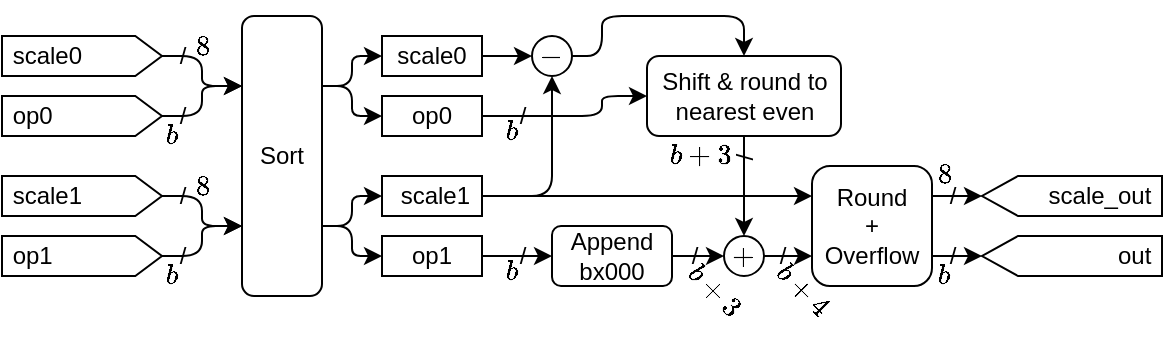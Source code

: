 <mxfile>
    <diagram id="G1ipWarWiv5Hq9t_VRxN" name="Page-1">
        <mxGraphModel dx="696" dy="424" grid="1" gridSize="10" guides="1" tooltips="1" connect="1" arrows="1" fold="1" page="1" pageScale="1" pageWidth="850" pageHeight="1100" math="1" shadow="0">
            <root>
                <mxCell id="0"/>
                <mxCell id="1" parent="0"/>
                <mxCell id="61" value="$$b$$" style="text;html=1;align=center;verticalAlign=middle;resizable=0;points=[];autosize=1;strokeColor=none;fillColor=none;" parent="1" vertex="1">
                    <mxGeometry x="265" y="163" width="60" height="30" as="geometry"/>
                </mxCell>
                <mxCell id="60" value="$$b$$" style="text;html=1;align=center;verticalAlign=middle;resizable=0;points=[];autosize=1;strokeColor=none;fillColor=none;" parent="1" vertex="1">
                    <mxGeometry x="265" y="93" width="60" height="30" as="geometry"/>
                </mxCell>
                <mxCell id="13" style="edgeStyle=orthogonalEdgeStyle;html=1;entryX=0;entryY=0.25;entryDx=0;entryDy=0;" parent="1" source="5" target="11" edge="1">
                    <mxGeometry relative="1" as="geometry"/>
                </mxCell>
                <mxCell id="5" value="&amp;nbsp;op0" style="shape=offPageConnector;whiteSpace=wrap;html=1;rotation=0;direction=north;labelPosition=center;verticalLabelPosition=middle;align=left;verticalAlign=middle;size=0.167;" parent="1" vertex="1">
                    <mxGeometry x="40" y="90" width="80" height="20" as="geometry"/>
                </mxCell>
                <mxCell id="16" style="edgeStyle=orthogonalEdgeStyle;html=1;entryX=0;entryY=0.75;entryDx=0;entryDy=0;" parent="1" source="6" target="11" edge="1">
                    <mxGeometry relative="1" as="geometry"/>
                </mxCell>
                <mxCell id="6" value="&amp;nbsp;op1" style="shape=offPageConnector;whiteSpace=wrap;html=1;rotation=0;direction=north;labelPosition=center;verticalLabelPosition=middle;align=left;verticalAlign=middle;size=0.167;" parent="1" vertex="1">
                    <mxGeometry x="40" y="160" width="80" height="20" as="geometry"/>
                </mxCell>
                <mxCell id="12" style="edgeStyle=orthogonalEdgeStyle;html=1;entryX=0;entryY=0.25;entryDx=0;entryDy=0;" parent="1" source="7" target="11" edge="1">
                    <mxGeometry relative="1" as="geometry"/>
                </mxCell>
                <mxCell id="7" value="&amp;nbsp;scale0" style="shape=offPageConnector;whiteSpace=wrap;html=1;rotation=0;direction=north;labelPosition=center;verticalLabelPosition=middle;align=left;verticalAlign=middle;size=0.167;" parent="1" vertex="1">
                    <mxGeometry x="40" y="60" width="80" height="20" as="geometry"/>
                </mxCell>
                <mxCell id="14" style="edgeStyle=orthogonalEdgeStyle;html=1;entryX=0;entryY=0.75;entryDx=0;entryDy=0;" parent="1" source="8" target="11" edge="1">
                    <mxGeometry relative="1" as="geometry"/>
                </mxCell>
                <mxCell id="8" value="&amp;nbsp;scale1" style="shape=offPageConnector;whiteSpace=wrap;html=1;rotation=0;direction=north;labelPosition=center;verticalLabelPosition=middle;align=left;verticalAlign=middle;size=0.167;" parent="1" vertex="1">
                    <mxGeometry x="40" y="130" width="80" height="20" as="geometry"/>
                </mxCell>
                <mxCell id="24" style="edgeStyle=orthogonalEdgeStyle;html=1;exitX=1;exitY=0.75;exitDx=0;exitDy=0;entryX=0;entryY=0.5;entryDx=0;entryDy=0;" parent="1" source="11" target="23" edge="1">
                    <mxGeometry relative="1" as="geometry"/>
                </mxCell>
                <mxCell id="25" style="edgeStyle=orthogonalEdgeStyle;html=1;exitX=1;exitY=0.75;exitDx=0;exitDy=0;entryX=0;entryY=0.5;entryDx=0;entryDy=0;" parent="1" source="11" target="22" edge="1">
                    <mxGeometry relative="1" as="geometry"/>
                </mxCell>
                <mxCell id="26" style="edgeStyle=orthogonalEdgeStyle;html=1;exitX=1;exitY=0.25;exitDx=0;exitDy=0;entryX=0;entryY=0.5;entryDx=0;entryDy=0;" parent="1" source="11" target="21" edge="1">
                    <mxGeometry relative="1" as="geometry"/>
                </mxCell>
                <mxCell id="27" style="edgeStyle=orthogonalEdgeStyle;html=1;exitX=1;exitY=0.25;exitDx=0;exitDy=0;entryX=0;entryY=0.5;entryDx=0;entryDy=0;" parent="1" source="11" target="20" edge="1">
                    <mxGeometry relative="1" as="geometry"/>
                </mxCell>
                <mxCell id="11" value="Sort" style="rounded=1;whiteSpace=wrap;html=1;" parent="1" vertex="1">
                    <mxGeometry x="160" y="50" width="40" height="140" as="geometry"/>
                </mxCell>
                <mxCell id="57" style="edgeStyle=orthogonalEdgeStyle;html=1;entryX=0;entryY=0.5;entryDx=0;entryDy=0;" parent="1" source="20" target="56" edge="1">
                    <mxGeometry relative="1" as="geometry"/>
                </mxCell>
                <mxCell id="20" value="&lt;span style=&quot;text-align: left;&quot;&gt;scale0&lt;/span&gt;" style="rounded=0;whiteSpace=wrap;html=1;" parent="1" vertex="1">
                    <mxGeometry x="230" y="60" width="50" height="20" as="geometry"/>
                </mxCell>
                <mxCell id="46" style="edgeStyle=orthogonalEdgeStyle;html=1;entryX=0;entryY=0.5;entryDx=0;entryDy=0;" parent="1" source="21" target="34" edge="1">
                    <mxGeometry relative="1" as="geometry">
                        <mxPoint x="340.0" y="100" as="targetPoint"/>
                        <Array as="points">
                            <mxPoint x="340" y="100"/>
                            <mxPoint x="340" y="90"/>
                        </Array>
                    </mxGeometry>
                </mxCell>
                <mxCell id="21" value="&lt;span style=&quot;text-align: left;&quot;&gt;op0&lt;/span&gt;" style="rounded=0;whiteSpace=wrap;html=1;" parent="1" vertex="1">
                    <mxGeometry x="230" y="90" width="50" height="20" as="geometry"/>
                </mxCell>
                <mxCell id="51" style="edgeStyle=orthogonalEdgeStyle;html=1;entryX=0;entryY=0.25;entryDx=0;entryDy=0;" parent="1" source="22" target="47" edge="1">
                    <mxGeometry relative="1" as="geometry"/>
                </mxCell>
                <mxCell id="58" style="edgeStyle=orthogonalEdgeStyle;html=1;entryX=0.5;entryY=1;entryDx=0;entryDy=0;" parent="1" source="22" target="56" edge="1">
                    <mxGeometry relative="1" as="geometry"/>
                </mxCell>
                <mxCell id="22" value="&lt;span style=&quot;text-align: left;&quot;&gt;&amp;nbsp;scale1&lt;/span&gt;" style="rounded=0;whiteSpace=wrap;html=1;" parent="1" vertex="1">
                    <mxGeometry x="230" y="130" width="50" height="20" as="geometry"/>
                </mxCell>
                <mxCell id="66" style="edgeStyle=none;html=1;exitX=1;exitY=0.5;exitDx=0;exitDy=0;entryX=0;entryY=0.5;entryDx=0;entryDy=0;" parent="1" source="23" target="65" edge="1">
                    <mxGeometry relative="1" as="geometry"/>
                </mxCell>
                <mxCell id="23" value="&lt;span style=&quot;text-align: left;&quot;&gt;op1&lt;/span&gt;" style="rounded=0;whiteSpace=wrap;html=1;" parent="1" vertex="1">
                    <mxGeometry x="230" y="160" width="50" height="20" as="geometry"/>
                </mxCell>
                <mxCell id="50" style="edgeStyle=orthogonalEdgeStyle;html=1;entryX=0;entryY=0.75;entryDx=0;entryDy=0;" parent="1" source="33" target="47" edge="1">
                    <mxGeometry relative="1" as="geometry"/>
                </mxCell>
                <mxCell id="33" value="$$+$$" style="ellipse;whiteSpace=wrap;html=1;aspect=fixed;" parent="1" vertex="1">
                    <mxGeometry x="401" y="160" width="20" height="20" as="geometry"/>
                </mxCell>
                <mxCell id="38" style="edgeStyle=orthogonalEdgeStyle;html=1;entryX=0.5;entryY=0;entryDx=0;entryDy=0;" parent="1" source="34" target="33" edge="1">
                    <mxGeometry relative="1" as="geometry"/>
                </mxCell>
                <mxCell id="34" value="Shift &amp;amp; round to nearest even" style="rounded=1;whiteSpace=wrap;html=1;" parent="1" vertex="1">
                    <mxGeometry x="362.5" y="70" width="97" height="40" as="geometry"/>
                </mxCell>
                <mxCell id="54" style="edgeStyle=orthogonalEdgeStyle;html=1;exitX=1;exitY=0.25;exitDx=0;exitDy=0;entryX=0.5;entryY=1;entryDx=0;entryDy=0;" parent="1" source="47" target="53" edge="1">
                    <mxGeometry relative="1" as="geometry"/>
                </mxCell>
                <mxCell id="55" style="edgeStyle=orthogonalEdgeStyle;html=1;exitX=1;exitY=0.75;exitDx=0;exitDy=0;entryX=0.5;entryY=1;entryDx=0;entryDy=0;" parent="1" source="47" target="52" edge="1">
                    <mxGeometry relative="1" as="geometry"/>
                </mxCell>
                <mxCell id="47" value="Round&lt;br&gt;+&lt;br&gt;Overflow" style="rounded=1;whiteSpace=wrap;html=1;" parent="1" vertex="1">
                    <mxGeometry x="445" y="125" width="60" height="60" as="geometry"/>
                </mxCell>
                <mxCell id="52" value="out&amp;nbsp;" style="shape=offPageConnector;whiteSpace=wrap;html=1;rotation=0;direction=south;labelPosition=center;verticalLabelPosition=middle;align=right;verticalAlign=middle;size=0.2;" parent="1" vertex="1">
                    <mxGeometry x="530" y="160" width="90" height="20" as="geometry"/>
                </mxCell>
                <mxCell id="53" value="scale_out&amp;nbsp;" style="shape=offPageConnector;whiteSpace=wrap;html=1;rotation=0;direction=south;labelPosition=center;verticalLabelPosition=middle;align=right;verticalAlign=middle;size=0.2;" parent="1" vertex="1">
                    <mxGeometry x="530" y="130" width="90" height="20" as="geometry"/>
                </mxCell>
                <mxCell id="59" style="edgeStyle=orthogonalEdgeStyle;html=1;entryX=0.5;entryY=0;entryDx=0;entryDy=0;" parent="1" source="56" target="34" edge="1">
                    <mxGeometry relative="1" as="geometry">
                        <mxPoint x="350" y="90" as="targetPoint"/>
                        <Array as="points">
                            <mxPoint x="340" y="70"/>
                            <mxPoint x="340" y="50"/>
                            <mxPoint x="411" y="50"/>
                        </Array>
                    </mxGeometry>
                </mxCell>
                <mxCell id="56" value="$$-$$" style="ellipse;whiteSpace=wrap;html=1;aspect=fixed;" parent="1" vertex="1">
                    <mxGeometry x="305" y="60" width="20" height="20" as="geometry"/>
                </mxCell>
                <mxCell id="62" value="$$b+3$$" style="text;html=1;align=center;verticalAlign=middle;resizable=0;points=[];autosize=1;strokeColor=none;fillColor=none;" parent="1" vertex="1">
                    <mxGeometry x="354" y="105" width="70" height="30" as="geometry"/>
                </mxCell>
                <mxCell id="64" value="$$b+4$$" style="text;html=1;align=center;verticalAlign=middle;resizable=0;points=[];autosize=1;strokeColor=none;fillColor=none;rotation=45;" parent="1" vertex="1">
                    <mxGeometry x="405" y="172" width="70" height="30" as="geometry"/>
                </mxCell>
                <mxCell id="67" style="edgeStyle=none;html=1;entryX=0;entryY=0.5;entryDx=0;entryDy=0;" parent="1" source="65" target="33" edge="1">
                    <mxGeometry relative="1" as="geometry"/>
                </mxCell>
                <mxCell id="65" value="Append bx000" style="rounded=1;whiteSpace=wrap;html=1;" parent="1" vertex="1">
                    <mxGeometry x="315" y="155" width="60" height="30" as="geometry"/>
                </mxCell>
                <mxCell id="68" value="$$b+3$$" style="text;html=1;align=center;verticalAlign=middle;resizable=0;points=[];autosize=1;strokeColor=none;fillColor=none;rotation=45;" parent="1" vertex="1">
                    <mxGeometry x="360.5" y="172" width="70" height="30" as="geometry"/>
                </mxCell>
                <mxCell id="69" value="$$8$$" style="text;html=1;align=center;verticalAlign=middle;resizable=0;points=[];autosize=1;strokeColor=none;fillColor=none;" vertex="1" parent="1">
                    <mxGeometry x="110" y="50" width="60" height="30" as="geometry"/>
                </mxCell>
                <mxCell id="70" value="$$8$$" style="text;html=1;align=center;verticalAlign=middle;resizable=0;points=[];autosize=1;strokeColor=none;fillColor=none;" vertex="1" parent="1">
                    <mxGeometry x="110" y="120" width="60" height="30" as="geometry"/>
                </mxCell>
                <mxCell id="71" value="$$b$$" style="text;html=1;align=center;verticalAlign=middle;resizable=0;points=[];autosize=1;strokeColor=none;fillColor=none;" vertex="1" parent="1">
                    <mxGeometry x="95" y="95" width="60" height="30" as="geometry"/>
                </mxCell>
                <mxCell id="72" value="$$b$$" style="text;html=1;align=center;verticalAlign=middle;resizable=0;points=[];autosize=1;strokeColor=none;fillColor=none;" vertex="1" parent="1">
                    <mxGeometry x="95" y="165" width="60" height="30" as="geometry"/>
                </mxCell>
                <mxCell id="73" value="$$b$$" style="text;html=1;align=center;verticalAlign=middle;resizable=0;points=[];autosize=1;strokeColor=none;fillColor=none;" vertex="1" parent="1">
                    <mxGeometry x="481" y="165" width="60" height="30" as="geometry"/>
                </mxCell>
                <mxCell id="74" value="$$8$$" style="text;html=1;align=center;verticalAlign=middle;resizable=0;points=[];autosize=1;strokeColor=none;fillColor=none;" vertex="1" parent="1">
                    <mxGeometry x="481" y="114" width="60" height="30" as="geometry"/>
                </mxCell>
                <mxCell id="75" value="/" style="text;html=1;align=center;verticalAlign=middle;resizable=0;points=[];autosize=1;strokeColor=none;fillColor=none;" vertex="1" parent="1">
                    <mxGeometry x="115" y="155" width="30" height="30" as="geometry"/>
                </mxCell>
                <mxCell id="76" value="/" style="text;html=1;align=center;verticalAlign=middle;resizable=0;points=[];autosize=1;strokeColor=none;fillColor=none;" vertex="1" parent="1">
                    <mxGeometry x="115" y="125" width="30" height="30" as="geometry"/>
                </mxCell>
                <mxCell id="77" value="/" style="text;html=1;align=center;verticalAlign=middle;resizable=0;points=[];autosize=1;strokeColor=none;fillColor=none;" vertex="1" parent="1">
                    <mxGeometry x="115" y="85" width="30" height="30" as="geometry"/>
                </mxCell>
                <mxCell id="78" value="/" style="text;html=1;align=center;verticalAlign=middle;resizable=0;points=[];autosize=1;strokeColor=none;fillColor=none;" vertex="1" parent="1">
                    <mxGeometry x="115" y="55" width="30" height="30" as="geometry"/>
                </mxCell>
                <mxCell id="79" value="/" style="text;html=1;align=center;verticalAlign=middle;resizable=0;points=[];autosize=1;strokeColor=none;fillColor=none;" vertex="1" parent="1">
                    <mxGeometry x="285" y="155" width="30" height="30" as="geometry"/>
                </mxCell>
                <mxCell id="81" value="/" style="text;html=1;align=center;verticalAlign=middle;resizable=0;points=[];autosize=1;strokeColor=none;fillColor=none;" vertex="1" parent="1">
                    <mxGeometry x="285" y="85" width="30" height="30" as="geometry"/>
                </mxCell>
                <mxCell id="82" value="/" style="text;html=1;align=center;verticalAlign=middle;resizable=0;points=[];autosize=1;strokeColor=none;fillColor=none;rotation=90;" vertex="1" parent="1">
                    <mxGeometry x="396" y="105" width="30" height="30" as="geometry"/>
                </mxCell>
                <mxCell id="83" value="/" style="text;html=1;align=center;verticalAlign=middle;resizable=0;points=[];autosize=1;strokeColor=none;fillColor=none;" vertex="1" parent="1">
                    <mxGeometry x="371" y="155" width="30" height="30" as="geometry"/>
                </mxCell>
                <mxCell id="84" value="/" style="text;html=1;align=center;verticalAlign=middle;resizable=0;points=[];autosize=1;strokeColor=none;fillColor=none;" vertex="1" parent="1">
                    <mxGeometry x="415" y="155" width="30" height="30" as="geometry"/>
                </mxCell>
                <mxCell id="85" value="/" style="text;html=1;align=center;verticalAlign=middle;resizable=0;points=[];autosize=1;strokeColor=none;fillColor=none;" vertex="1" parent="1">
                    <mxGeometry x="500" y="155" width="30" height="30" as="geometry"/>
                </mxCell>
                <mxCell id="86" value="/" style="text;html=1;align=center;verticalAlign=middle;resizable=0;points=[];autosize=1;strokeColor=none;fillColor=none;" vertex="1" parent="1">
                    <mxGeometry x="500" y="125" width="30" height="30" as="geometry"/>
                </mxCell>
            </root>
        </mxGraphModel>
    </diagram>
</mxfile>